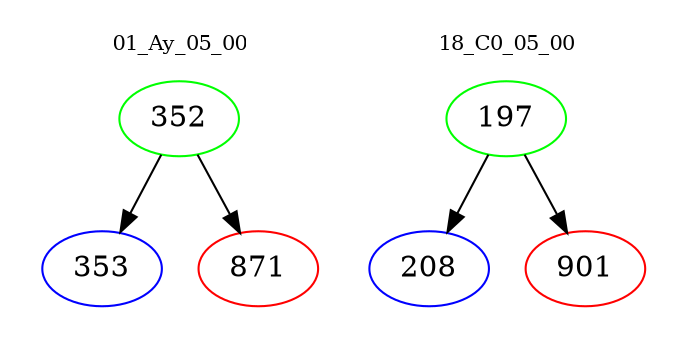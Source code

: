 digraph{
subgraph cluster_0 {
color = white
label = "01_Ay_05_00";
fontsize=10;
T0_352 [label="352", color="green"]
T0_352 -> T0_353 [color="black"]
T0_353 [label="353", color="blue"]
T0_352 -> T0_871 [color="black"]
T0_871 [label="871", color="red"]
}
subgraph cluster_1 {
color = white
label = "18_C0_05_00";
fontsize=10;
T1_197 [label="197", color="green"]
T1_197 -> T1_208 [color="black"]
T1_208 [label="208", color="blue"]
T1_197 -> T1_901 [color="black"]
T1_901 [label="901", color="red"]
}
}
